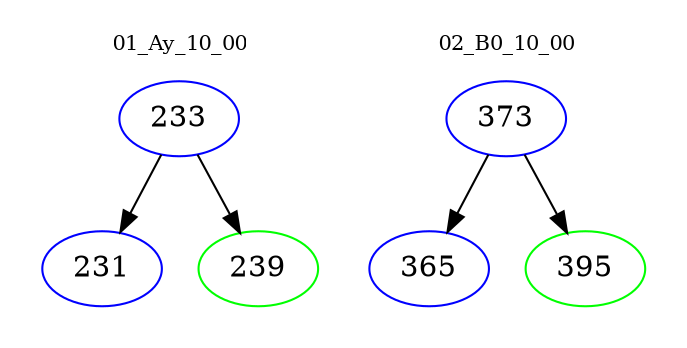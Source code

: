 digraph{
subgraph cluster_0 {
color = white
label = "01_Ay_10_00";
fontsize=10;
T0_233 [label="233", color="blue"]
T0_233 -> T0_231 [color="black"]
T0_231 [label="231", color="blue"]
T0_233 -> T0_239 [color="black"]
T0_239 [label="239", color="green"]
}
subgraph cluster_1 {
color = white
label = "02_B0_10_00";
fontsize=10;
T1_373 [label="373", color="blue"]
T1_373 -> T1_365 [color="black"]
T1_365 [label="365", color="blue"]
T1_373 -> T1_395 [color="black"]
T1_395 [label="395", color="green"]
}
}
